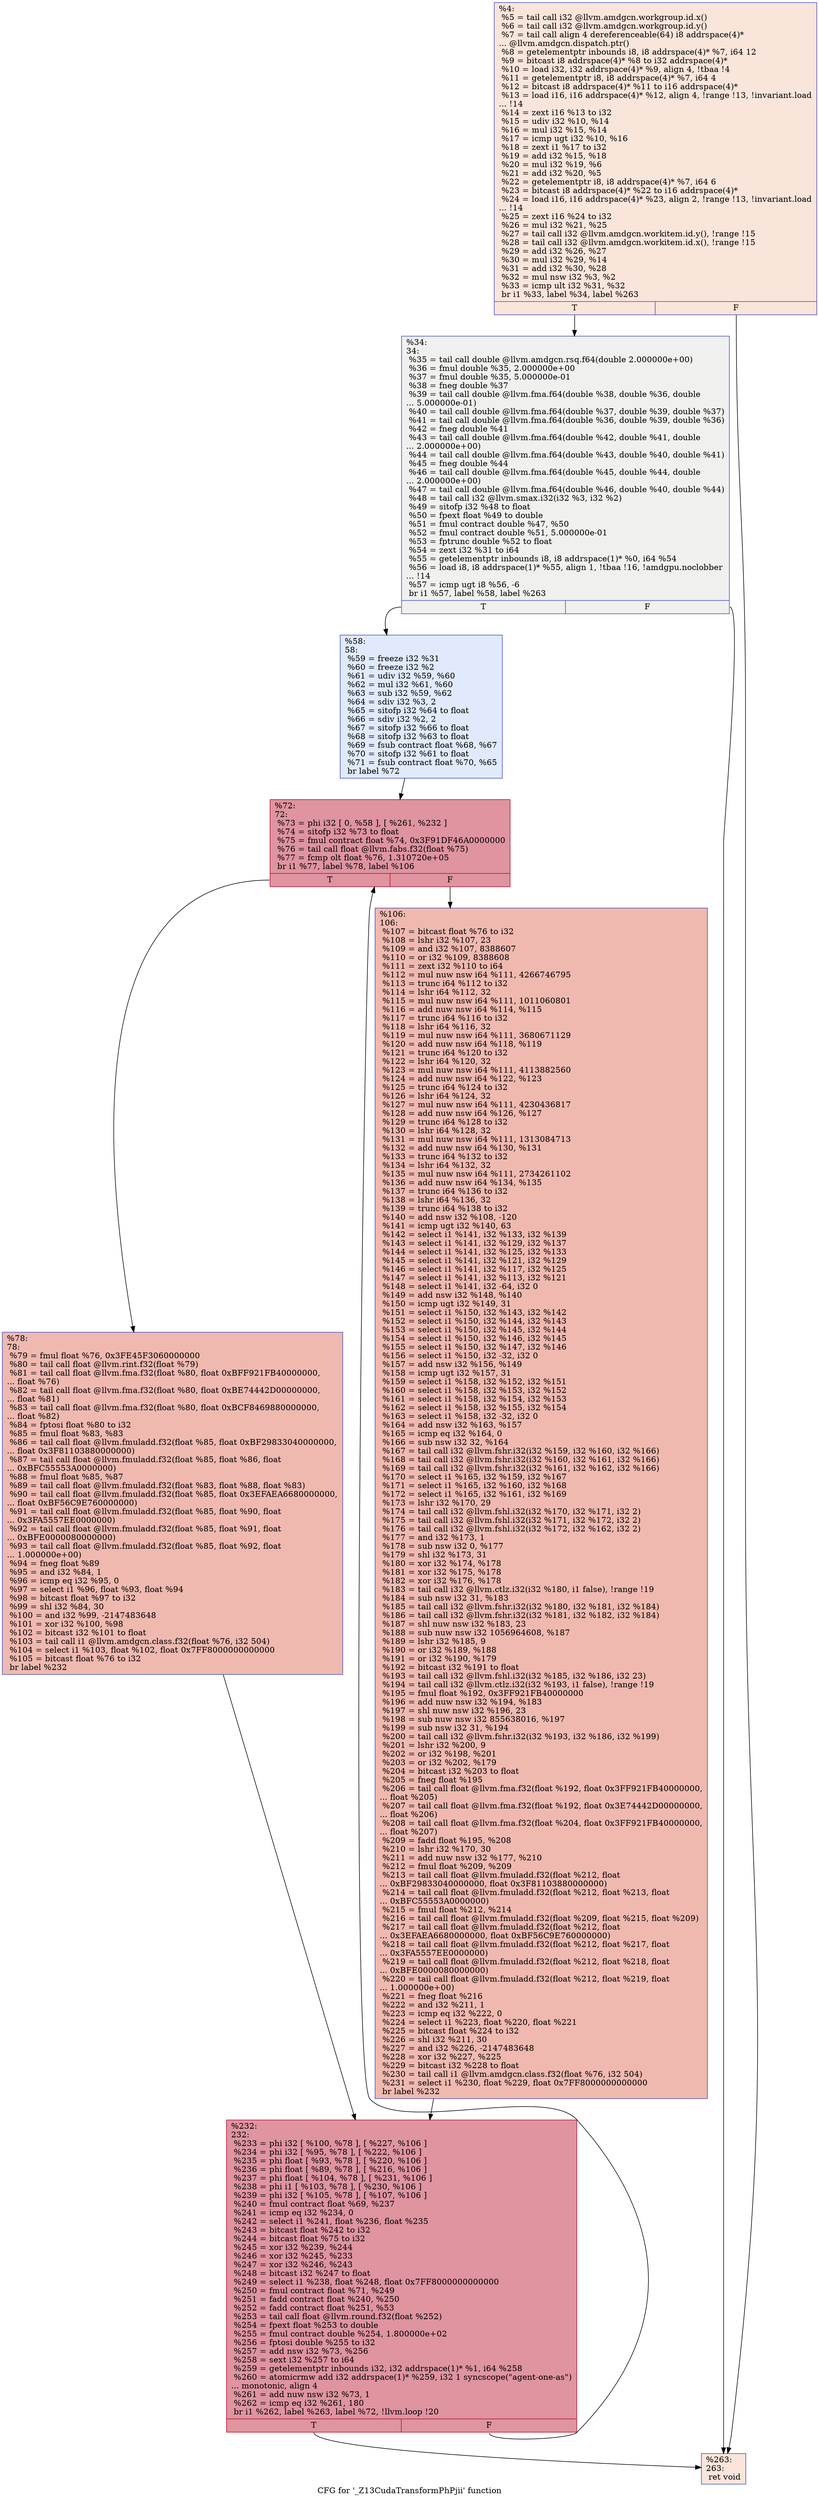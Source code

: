 digraph "CFG for '_Z13CudaTransformPhPjii' function" {
	label="CFG for '_Z13CudaTransformPhPjii' function";

	Node0x5098410 [shape=record,color="#3d50c3ff", style=filled, fillcolor="#f4c5ad70",label="{%4:\l  %5 = tail call i32 @llvm.amdgcn.workgroup.id.x()\l  %6 = tail call i32 @llvm.amdgcn.workgroup.id.y()\l  %7 = tail call align 4 dereferenceable(64) i8 addrspace(4)*\l... @llvm.amdgcn.dispatch.ptr()\l  %8 = getelementptr inbounds i8, i8 addrspace(4)* %7, i64 12\l  %9 = bitcast i8 addrspace(4)* %8 to i32 addrspace(4)*\l  %10 = load i32, i32 addrspace(4)* %9, align 4, !tbaa !4\l  %11 = getelementptr i8, i8 addrspace(4)* %7, i64 4\l  %12 = bitcast i8 addrspace(4)* %11 to i16 addrspace(4)*\l  %13 = load i16, i16 addrspace(4)* %12, align 4, !range !13, !invariant.load\l... !14\l  %14 = zext i16 %13 to i32\l  %15 = udiv i32 %10, %14\l  %16 = mul i32 %15, %14\l  %17 = icmp ugt i32 %10, %16\l  %18 = zext i1 %17 to i32\l  %19 = add i32 %15, %18\l  %20 = mul i32 %19, %6\l  %21 = add i32 %20, %5\l  %22 = getelementptr i8, i8 addrspace(4)* %7, i64 6\l  %23 = bitcast i8 addrspace(4)* %22 to i16 addrspace(4)*\l  %24 = load i16, i16 addrspace(4)* %23, align 2, !range !13, !invariant.load\l... !14\l  %25 = zext i16 %24 to i32\l  %26 = mul i32 %21, %25\l  %27 = tail call i32 @llvm.amdgcn.workitem.id.y(), !range !15\l  %28 = tail call i32 @llvm.amdgcn.workitem.id.x(), !range !15\l  %29 = add i32 %26, %27\l  %30 = mul i32 %29, %14\l  %31 = add i32 %30, %28\l  %32 = mul nsw i32 %3, %2\l  %33 = icmp ult i32 %31, %32\l  br i1 %33, label %34, label %263\l|{<s0>T|<s1>F}}"];
	Node0x5098410:s0 -> Node0x509a520;
	Node0x5098410:s1 -> Node0x509c670;
	Node0x509a520 [shape=record,color="#3d50c3ff", style=filled, fillcolor="#dedcdb70",label="{%34:\l34:                                               \l  %35 = tail call double @llvm.amdgcn.rsq.f64(double 2.000000e+00)\l  %36 = fmul double %35, 2.000000e+00\l  %37 = fmul double %35, 5.000000e-01\l  %38 = fneg double %37\l  %39 = tail call double @llvm.fma.f64(double %38, double %36, double\l... 5.000000e-01)\l  %40 = tail call double @llvm.fma.f64(double %37, double %39, double %37)\l  %41 = tail call double @llvm.fma.f64(double %36, double %39, double %36)\l  %42 = fneg double %41\l  %43 = tail call double @llvm.fma.f64(double %42, double %41, double\l... 2.000000e+00)\l  %44 = tail call double @llvm.fma.f64(double %43, double %40, double %41)\l  %45 = fneg double %44\l  %46 = tail call double @llvm.fma.f64(double %45, double %44, double\l... 2.000000e+00)\l  %47 = tail call double @llvm.fma.f64(double %46, double %40, double %44)\l  %48 = tail call i32 @llvm.smax.i32(i32 %3, i32 %2)\l  %49 = sitofp i32 %48 to float\l  %50 = fpext float %49 to double\l  %51 = fmul contract double %47, %50\l  %52 = fmul contract double %51, 5.000000e-01\l  %53 = fptrunc double %52 to float\l  %54 = zext i32 %31 to i64\l  %55 = getelementptr inbounds i8, i8 addrspace(1)* %0, i64 %54\l  %56 = load i8, i8 addrspace(1)* %55, align 1, !tbaa !16, !amdgpu.noclobber\l... !14\l  %57 = icmp ugt i8 %56, -6\l  br i1 %57, label %58, label %263\l|{<s0>T|<s1>F}}"];
	Node0x509a520:s0 -> Node0x509e8b0;
	Node0x509a520:s1 -> Node0x509c670;
	Node0x509e8b0 [shape=record,color="#3d50c3ff", style=filled, fillcolor="#b9d0f970",label="{%58:\l58:                                               \l  %59 = freeze i32 %31\l  %60 = freeze i32 %2\l  %61 = udiv i32 %59, %60\l  %62 = mul i32 %61, %60\l  %63 = sub i32 %59, %62\l  %64 = sdiv i32 %3, 2\l  %65 = sitofp i32 %64 to float\l  %66 = sdiv i32 %2, 2\l  %67 = sitofp i32 %66 to float\l  %68 = sitofp i32 %63 to float\l  %69 = fsub contract float %68, %67\l  %70 = sitofp i32 %61 to float\l  %71 = fsub contract float %70, %65\l  br label %72\l}"];
	Node0x509e8b0 -> Node0x509f2e0;
	Node0x509f2e0 [shape=record,color="#b70d28ff", style=filled, fillcolor="#b70d2870",label="{%72:\l72:                                               \l  %73 = phi i32 [ 0, %58 ], [ %261, %232 ]\l  %74 = sitofp i32 %73 to float\l  %75 = fmul contract float %74, 0x3F91DF46A0000000\l  %76 = tail call float @llvm.fabs.f32(float %75)\l  %77 = fcmp olt float %76, 1.310720e+05\l  br i1 %77, label %78, label %106\l|{<s0>T|<s1>F}}"];
	Node0x509f2e0:s0 -> Node0x509f910;
	Node0x509f2e0:s1 -> Node0x509f9a0;
	Node0x509f910 [shape=record,color="#3d50c3ff", style=filled, fillcolor="#de614d70",label="{%78:\l78:                                               \l  %79 = fmul float %76, 0x3FE45F3060000000\l  %80 = tail call float @llvm.rint.f32(float %79)\l  %81 = tail call float @llvm.fma.f32(float %80, float 0xBFF921FB40000000,\l... float %76)\l  %82 = tail call float @llvm.fma.f32(float %80, float 0xBE74442D00000000,\l... float %81)\l  %83 = tail call float @llvm.fma.f32(float %80, float 0xBCF8469880000000,\l... float %82)\l  %84 = fptosi float %80 to i32\l  %85 = fmul float %83, %83\l  %86 = tail call float @llvm.fmuladd.f32(float %85, float 0xBF29833040000000,\l... float 0x3F81103880000000)\l  %87 = tail call float @llvm.fmuladd.f32(float %85, float %86, float\l... 0xBFC55553A0000000)\l  %88 = fmul float %85, %87\l  %89 = tail call float @llvm.fmuladd.f32(float %83, float %88, float %83)\l  %90 = tail call float @llvm.fmuladd.f32(float %85, float 0x3EFAEA6680000000,\l... float 0xBF56C9E760000000)\l  %91 = tail call float @llvm.fmuladd.f32(float %85, float %90, float\l... 0x3FA5557EE0000000)\l  %92 = tail call float @llvm.fmuladd.f32(float %85, float %91, float\l... 0xBFE0000080000000)\l  %93 = tail call float @llvm.fmuladd.f32(float %85, float %92, float\l... 1.000000e+00)\l  %94 = fneg float %89\l  %95 = and i32 %84, 1\l  %96 = icmp eq i32 %95, 0\l  %97 = select i1 %96, float %93, float %94\l  %98 = bitcast float %97 to i32\l  %99 = shl i32 %84, 30\l  %100 = and i32 %99, -2147483648\l  %101 = xor i32 %100, %98\l  %102 = bitcast i32 %101 to float\l  %103 = tail call i1 @llvm.amdgcn.class.f32(float %76, i32 504)\l  %104 = select i1 %103, float %102, float 0x7FF8000000000000\l  %105 = bitcast float %76 to i32\l  br label %232\l}"];
	Node0x509f910 -> Node0x509f3d0;
	Node0x509f9a0 [shape=record,color="#3d50c3ff", style=filled, fillcolor="#de614d70",label="{%106:\l106:                                              \l  %107 = bitcast float %76 to i32\l  %108 = lshr i32 %107, 23\l  %109 = and i32 %107, 8388607\l  %110 = or i32 %109, 8388608\l  %111 = zext i32 %110 to i64\l  %112 = mul nuw nsw i64 %111, 4266746795\l  %113 = trunc i64 %112 to i32\l  %114 = lshr i64 %112, 32\l  %115 = mul nuw nsw i64 %111, 1011060801\l  %116 = add nuw nsw i64 %114, %115\l  %117 = trunc i64 %116 to i32\l  %118 = lshr i64 %116, 32\l  %119 = mul nuw nsw i64 %111, 3680671129\l  %120 = add nuw nsw i64 %118, %119\l  %121 = trunc i64 %120 to i32\l  %122 = lshr i64 %120, 32\l  %123 = mul nuw nsw i64 %111, 4113882560\l  %124 = add nuw nsw i64 %122, %123\l  %125 = trunc i64 %124 to i32\l  %126 = lshr i64 %124, 32\l  %127 = mul nuw nsw i64 %111, 4230436817\l  %128 = add nuw nsw i64 %126, %127\l  %129 = trunc i64 %128 to i32\l  %130 = lshr i64 %128, 32\l  %131 = mul nuw nsw i64 %111, 1313084713\l  %132 = add nuw nsw i64 %130, %131\l  %133 = trunc i64 %132 to i32\l  %134 = lshr i64 %132, 32\l  %135 = mul nuw nsw i64 %111, 2734261102\l  %136 = add nuw nsw i64 %134, %135\l  %137 = trunc i64 %136 to i32\l  %138 = lshr i64 %136, 32\l  %139 = trunc i64 %138 to i32\l  %140 = add nsw i32 %108, -120\l  %141 = icmp ugt i32 %140, 63\l  %142 = select i1 %141, i32 %133, i32 %139\l  %143 = select i1 %141, i32 %129, i32 %137\l  %144 = select i1 %141, i32 %125, i32 %133\l  %145 = select i1 %141, i32 %121, i32 %129\l  %146 = select i1 %141, i32 %117, i32 %125\l  %147 = select i1 %141, i32 %113, i32 %121\l  %148 = select i1 %141, i32 -64, i32 0\l  %149 = add nsw i32 %148, %140\l  %150 = icmp ugt i32 %149, 31\l  %151 = select i1 %150, i32 %143, i32 %142\l  %152 = select i1 %150, i32 %144, i32 %143\l  %153 = select i1 %150, i32 %145, i32 %144\l  %154 = select i1 %150, i32 %146, i32 %145\l  %155 = select i1 %150, i32 %147, i32 %146\l  %156 = select i1 %150, i32 -32, i32 0\l  %157 = add nsw i32 %156, %149\l  %158 = icmp ugt i32 %157, 31\l  %159 = select i1 %158, i32 %152, i32 %151\l  %160 = select i1 %158, i32 %153, i32 %152\l  %161 = select i1 %158, i32 %154, i32 %153\l  %162 = select i1 %158, i32 %155, i32 %154\l  %163 = select i1 %158, i32 -32, i32 0\l  %164 = add nsw i32 %163, %157\l  %165 = icmp eq i32 %164, 0\l  %166 = sub nsw i32 32, %164\l  %167 = tail call i32 @llvm.fshr.i32(i32 %159, i32 %160, i32 %166)\l  %168 = tail call i32 @llvm.fshr.i32(i32 %160, i32 %161, i32 %166)\l  %169 = tail call i32 @llvm.fshr.i32(i32 %161, i32 %162, i32 %166)\l  %170 = select i1 %165, i32 %159, i32 %167\l  %171 = select i1 %165, i32 %160, i32 %168\l  %172 = select i1 %165, i32 %161, i32 %169\l  %173 = lshr i32 %170, 29\l  %174 = tail call i32 @llvm.fshl.i32(i32 %170, i32 %171, i32 2)\l  %175 = tail call i32 @llvm.fshl.i32(i32 %171, i32 %172, i32 2)\l  %176 = tail call i32 @llvm.fshl.i32(i32 %172, i32 %162, i32 2)\l  %177 = and i32 %173, 1\l  %178 = sub nsw i32 0, %177\l  %179 = shl i32 %173, 31\l  %180 = xor i32 %174, %178\l  %181 = xor i32 %175, %178\l  %182 = xor i32 %176, %178\l  %183 = tail call i32 @llvm.ctlz.i32(i32 %180, i1 false), !range !19\l  %184 = sub nsw i32 31, %183\l  %185 = tail call i32 @llvm.fshr.i32(i32 %180, i32 %181, i32 %184)\l  %186 = tail call i32 @llvm.fshr.i32(i32 %181, i32 %182, i32 %184)\l  %187 = shl nuw nsw i32 %183, 23\l  %188 = sub nuw nsw i32 1056964608, %187\l  %189 = lshr i32 %185, 9\l  %190 = or i32 %189, %188\l  %191 = or i32 %190, %179\l  %192 = bitcast i32 %191 to float\l  %193 = tail call i32 @llvm.fshl.i32(i32 %185, i32 %186, i32 23)\l  %194 = tail call i32 @llvm.ctlz.i32(i32 %193, i1 false), !range !19\l  %195 = fmul float %192, 0x3FF921FB40000000\l  %196 = add nuw nsw i32 %194, %183\l  %197 = shl nuw nsw i32 %196, 23\l  %198 = sub nuw nsw i32 855638016, %197\l  %199 = sub nsw i32 31, %194\l  %200 = tail call i32 @llvm.fshr.i32(i32 %193, i32 %186, i32 %199)\l  %201 = lshr i32 %200, 9\l  %202 = or i32 %198, %201\l  %203 = or i32 %202, %179\l  %204 = bitcast i32 %203 to float\l  %205 = fneg float %195\l  %206 = tail call float @llvm.fma.f32(float %192, float 0x3FF921FB40000000,\l... float %205)\l  %207 = tail call float @llvm.fma.f32(float %192, float 0x3E74442D00000000,\l... float %206)\l  %208 = tail call float @llvm.fma.f32(float %204, float 0x3FF921FB40000000,\l... float %207)\l  %209 = fadd float %195, %208\l  %210 = lshr i32 %170, 30\l  %211 = add nuw nsw i32 %177, %210\l  %212 = fmul float %209, %209\l  %213 = tail call float @llvm.fmuladd.f32(float %212, float\l... 0xBF29833040000000, float 0x3F81103880000000)\l  %214 = tail call float @llvm.fmuladd.f32(float %212, float %213, float\l... 0xBFC55553A0000000)\l  %215 = fmul float %212, %214\l  %216 = tail call float @llvm.fmuladd.f32(float %209, float %215, float %209)\l  %217 = tail call float @llvm.fmuladd.f32(float %212, float\l... 0x3EFAEA6680000000, float 0xBF56C9E760000000)\l  %218 = tail call float @llvm.fmuladd.f32(float %212, float %217, float\l... 0x3FA5557EE0000000)\l  %219 = tail call float @llvm.fmuladd.f32(float %212, float %218, float\l... 0xBFE0000080000000)\l  %220 = tail call float @llvm.fmuladd.f32(float %212, float %219, float\l... 1.000000e+00)\l  %221 = fneg float %216\l  %222 = and i32 %211, 1\l  %223 = icmp eq i32 %222, 0\l  %224 = select i1 %223, float %220, float %221\l  %225 = bitcast float %224 to i32\l  %226 = shl i32 %211, 30\l  %227 = and i32 %226, -2147483648\l  %228 = xor i32 %227, %225\l  %229 = bitcast i32 %228 to float\l  %230 = tail call i1 @llvm.amdgcn.class.f32(float %76, i32 504)\l  %231 = select i1 %230, float %229, float 0x7FF8000000000000\l  br label %232\l}"];
	Node0x509f9a0 -> Node0x509f3d0;
	Node0x509f3d0 [shape=record,color="#b70d28ff", style=filled, fillcolor="#b70d2870",label="{%232:\l232:                                              \l  %233 = phi i32 [ %100, %78 ], [ %227, %106 ]\l  %234 = phi i32 [ %95, %78 ], [ %222, %106 ]\l  %235 = phi float [ %93, %78 ], [ %220, %106 ]\l  %236 = phi float [ %89, %78 ], [ %216, %106 ]\l  %237 = phi float [ %104, %78 ], [ %231, %106 ]\l  %238 = phi i1 [ %103, %78 ], [ %230, %106 ]\l  %239 = phi i32 [ %105, %78 ], [ %107, %106 ]\l  %240 = fmul contract float %69, %237\l  %241 = icmp eq i32 %234, 0\l  %242 = select i1 %241, float %236, float %235\l  %243 = bitcast float %242 to i32\l  %244 = bitcast float %75 to i32\l  %245 = xor i32 %239, %244\l  %246 = xor i32 %245, %233\l  %247 = xor i32 %246, %243\l  %248 = bitcast i32 %247 to float\l  %249 = select i1 %238, float %248, float 0x7FF8000000000000\l  %250 = fmul contract float %71, %249\l  %251 = fadd contract float %240, %250\l  %252 = fadd contract float %251, %53\l  %253 = tail call float @llvm.round.f32(float %252)\l  %254 = fpext float %253 to double\l  %255 = fmul contract double %254, 1.800000e+02\l  %256 = fptosi double %255 to i32\l  %257 = add nsw i32 %73, %256\l  %258 = sext i32 %257 to i64\l  %259 = getelementptr inbounds i32, i32 addrspace(1)* %1, i64 %258\l  %260 = atomicrmw add i32 addrspace(1)* %259, i32 1 syncscope(\"agent-one-as\")\l... monotonic, align 4\l  %261 = add nuw nsw i32 %73, 1\l  %262 = icmp eq i32 %261, 180\l  br i1 %262, label %263, label %72, !llvm.loop !20\l|{<s0>T|<s1>F}}"];
	Node0x509f3d0:s0 -> Node0x509c670;
	Node0x509f3d0:s1 -> Node0x509f2e0;
	Node0x509c670 [shape=record,color="#3d50c3ff", style=filled, fillcolor="#f4c5ad70",label="{%263:\l263:                                              \l  ret void\l}"];
}

